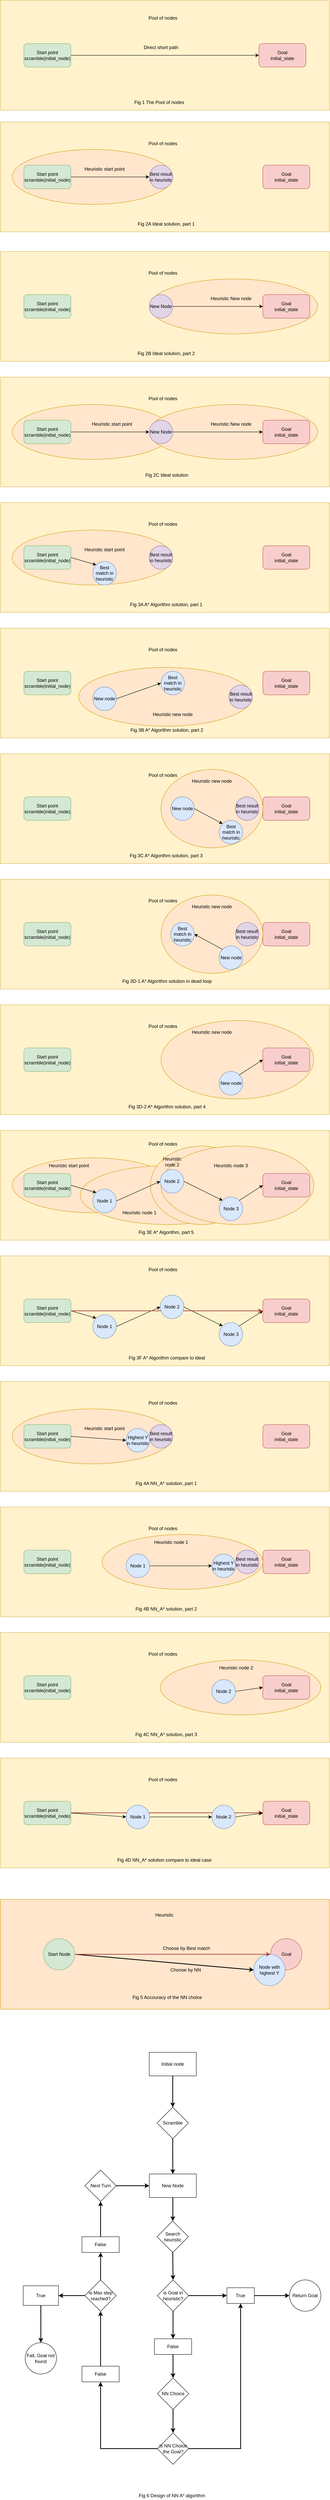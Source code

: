 <mxfile version="14.0.0" type="github">
  <diagram id="awq53C3oHSD2vz5_A3po" name="Page-1">
    <mxGraphModel dx="1422" dy="795" grid="1" gridSize="10" guides="1" tooltips="1" connect="1" arrows="1" fold="1" page="1" pageScale="1" pageWidth="850" pageHeight="1100" math="0" shadow="0">
      <root>
        <mxCell id="0" />
        <mxCell id="1" parent="0" />
        <mxCell id="7Sky5vFMbs233_MKBFhN-19" value="" style="rounded=0;whiteSpace=wrap;html=1;fillColor=#fff2cc;strokeColor=#d6b656;" vertex="1" parent="1">
          <mxGeometry y="640" width="840" height="280" as="geometry" />
        </mxCell>
        <mxCell id="7Sky5vFMbs233_MKBFhN-1" value="" style="rounded=0;whiteSpace=wrap;html=1;fillColor=#fff2cc;strokeColor=#d6b656;" vertex="1" parent="1">
          <mxGeometry width="840" height="280" as="geometry" />
        </mxCell>
        <mxCell id="7Sky5vFMbs233_MKBFhN-2" value="Pool of nodes" style="text;html=1;strokeColor=none;fillColor=none;align=center;verticalAlign=middle;whiteSpace=wrap;rounded=0;" vertex="1" parent="1">
          <mxGeometry x="360" y="40" width="110" height="10" as="geometry" />
        </mxCell>
        <mxCell id="7Sky5vFMbs233_MKBFhN-13" style="edgeStyle=orthogonalEdgeStyle;rounded=0;orthogonalLoop=1;jettySize=auto;html=1;exitX=1;exitY=0.5;exitDx=0;exitDy=0;entryX=0;entryY=0.5;entryDx=0;entryDy=0;" edge="1" parent="1" source="7Sky5vFMbs233_MKBFhN-3" target="7Sky5vFMbs233_MKBFhN-4">
          <mxGeometry relative="1" as="geometry">
            <Array as="points">
              <mxPoint x="430" y="140" />
              <mxPoint x="430" y="140" />
            </Array>
          </mxGeometry>
        </mxCell>
        <mxCell id="7Sky5vFMbs233_MKBFhN-3" value="Start point&lt;br&gt;scramble(initial_node)" style="rounded=1;whiteSpace=wrap;html=1;fillColor=#d5e8d4;strokeColor=#82b366;" vertex="1" parent="1">
          <mxGeometry x="60" y="110" width="120" height="60" as="geometry" />
        </mxCell>
        <mxCell id="7Sky5vFMbs233_MKBFhN-4" value="Goal&lt;br&gt;initial_state" style="rounded=1;whiteSpace=wrap;html=1;fillColor=#f8cecc;strokeColor=#b85450;" vertex="1" parent="1">
          <mxGeometry x="660" y="110" width="120" height="60" as="geometry" />
        </mxCell>
        <mxCell id="7Sky5vFMbs233_MKBFhN-6" value="" style="rounded=0;whiteSpace=wrap;html=1;fillColor=#fff2cc;strokeColor=#d6b656;" vertex="1" parent="1">
          <mxGeometry y="310" width="840" height="280" as="geometry" />
        </mxCell>
        <mxCell id="7Sky5vFMbs233_MKBFhN-7" value="Pool of nodes" style="text;html=1;strokeColor=none;fillColor=none;align=center;verticalAlign=middle;whiteSpace=wrap;rounded=0;" vertex="1" parent="1">
          <mxGeometry x="360" y="360" width="110" height="10" as="geometry" />
        </mxCell>
        <mxCell id="7Sky5vFMbs233_MKBFhN-8" value="Goal&lt;br&gt;initial_state" style="rounded=1;whiteSpace=wrap;html=1;fillColor=#f8cecc;strokeColor=#b85450;" vertex="1" parent="1">
          <mxGeometry x="670" y="420" width="120" height="60" as="geometry" />
        </mxCell>
        <mxCell id="7Sky5vFMbs233_MKBFhN-9" value="Fig 1 The Pool of nodes" style="text;html=1;strokeColor=none;fillColor=none;align=center;verticalAlign=middle;whiteSpace=wrap;rounded=0;" vertex="1" parent="1">
          <mxGeometry x="307.5" y="250" width="195" height="20" as="geometry" />
        </mxCell>
        <mxCell id="7Sky5vFMbs233_MKBFhN-10" value="Fig 2A Ideal solution, part 1&amp;nbsp;" style="text;html=1;strokeColor=none;fillColor=none;align=center;verticalAlign=middle;whiteSpace=wrap;rounded=0;" vertex="1" parent="1">
          <mxGeometry x="321" y="560" width="207.5" height="20" as="geometry" />
        </mxCell>
        <mxCell id="7Sky5vFMbs233_MKBFhN-11" value="" style="ellipse;whiteSpace=wrap;html=1;fillColor=#ffe6cc;strokeColor=#d79b00;" vertex="1" parent="1">
          <mxGeometry x="30" y="380" width="410" height="140" as="geometry" />
        </mxCell>
        <mxCell id="7Sky5vFMbs233_MKBFhN-16" style="edgeStyle=orthogonalEdgeStyle;rounded=0;orthogonalLoop=1;jettySize=auto;html=1;exitX=1;exitY=0.5;exitDx=0;exitDy=0;entryX=0;entryY=0.5;entryDx=0;entryDy=0;" edge="1" parent="1" source="7Sky5vFMbs233_MKBFhN-5" target="7Sky5vFMbs233_MKBFhN-15">
          <mxGeometry relative="1" as="geometry" />
        </mxCell>
        <mxCell id="7Sky5vFMbs233_MKBFhN-5" value="Start point&lt;br&gt;scramble(initial_node)" style="rounded=1;whiteSpace=wrap;html=1;fillColor=#d5e8d4;strokeColor=#82b366;" vertex="1" parent="1">
          <mxGeometry x="60" y="420" width="120" height="60" as="geometry" />
        </mxCell>
        <mxCell id="7Sky5vFMbs233_MKBFhN-14" value="Direct short path" style="text;html=1;strokeColor=none;fillColor=none;align=center;verticalAlign=middle;whiteSpace=wrap;rounded=0;" vertex="1" parent="1">
          <mxGeometry x="320" y="110" width="180" height="20" as="geometry" />
        </mxCell>
        <mxCell id="7Sky5vFMbs233_MKBFhN-15" value="Best result in heuristic" style="ellipse;whiteSpace=wrap;html=1;aspect=fixed;fillColor=#e1d5e7;strokeColor=#9673a6;" vertex="1" parent="1">
          <mxGeometry x="380" y="420" width="60" height="60" as="geometry" />
        </mxCell>
        <mxCell id="7Sky5vFMbs233_MKBFhN-17" value="Heuristic start point" style="text;html=1;strokeColor=none;fillColor=none;align=center;verticalAlign=middle;whiteSpace=wrap;rounded=0;" vertex="1" parent="1">
          <mxGeometry x="211" y="420" width="110" height="20" as="geometry" />
        </mxCell>
        <mxCell id="7Sky5vFMbs233_MKBFhN-20" value="Pool of nodes" style="text;html=1;strokeColor=none;fillColor=none;align=center;verticalAlign=middle;whiteSpace=wrap;rounded=0;" vertex="1" parent="1">
          <mxGeometry x="360" y="690" width="110" height="10" as="geometry" />
        </mxCell>
        <mxCell id="7Sky5vFMbs233_MKBFhN-22" value="Fig 2B Ideal solution, part 2&amp;nbsp;" style="text;html=1;strokeColor=none;fillColor=none;align=center;verticalAlign=middle;whiteSpace=wrap;rounded=0;" vertex="1" parent="1">
          <mxGeometry x="316" y="890" width="217.5" height="20" as="geometry" />
        </mxCell>
        <mxCell id="7Sky5vFMbs233_MKBFhN-23" value="" style="ellipse;whiteSpace=wrap;html=1;fillColor=#ffe6cc;strokeColor=#d79b00;" vertex="1" parent="1">
          <mxGeometry x="380" y="710" width="430" height="140" as="geometry" />
        </mxCell>
        <mxCell id="7Sky5vFMbs233_MKBFhN-25" value="Start point&lt;br&gt;scramble(initial_node)" style="rounded=1;whiteSpace=wrap;html=1;fillColor=#d5e8d4;strokeColor=#82b366;" vertex="1" parent="1">
          <mxGeometry x="60" y="750" width="120" height="60" as="geometry" />
        </mxCell>
        <mxCell id="7Sky5vFMbs233_MKBFhN-28" style="edgeStyle=orthogonalEdgeStyle;rounded=0;orthogonalLoop=1;jettySize=auto;html=1;exitX=1;exitY=0.5;exitDx=0;exitDy=0;entryX=0;entryY=0.5;entryDx=0;entryDy=0;" edge="1" parent="1" source="7Sky5vFMbs233_MKBFhN-26" target="7Sky5vFMbs233_MKBFhN-21">
          <mxGeometry relative="1" as="geometry" />
        </mxCell>
        <mxCell id="7Sky5vFMbs233_MKBFhN-26" value="New Node" style="ellipse;whiteSpace=wrap;html=1;aspect=fixed;fillColor=#e1d5e7;strokeColor=#9673a6;" vertex="1" parent="1">
          <mxGeometry x="380" y="750" width="60" height="60" as="geometry" />
        </mxCell>
        <mxCell id="7Sky5vFMbs233_MKBFhN-27" value="Heuristic New node" style="text;html=1;strokeColor=none;fillColor=none;align=center;verticalAlign=middle;whiteSpace=wrap;rounded=0;" vertex="1" parent="1">
          <mxGeometry x="533.5" y="750" width="110" height="20" as="geometry" />
        </mxCell>
        <mxCell id="7Sky5vFMbs233_MKBFhN-21" value="Goal&lt;br&gt;initial_state" style="rounded=1;whiteSpace=wrap;html=1;fillColor=#f8cecc;strokeColor=#b85450;" vertex="1" parent="1">
          <mxGeometry x="670" y="750" width="120" height="60" as="geometry" />
        </mxCell>
        <mxCell id="7Sky5vFMbs233_MKBFhN-29" value="" style="rounded=0;whiteSpace=wrap;html=1;fillColor=#fff2cc;strokeColor=#d6b656;" vertex="1" parent="1">
          <mxGeometry y="960" width="840" height="280" as="geometry" />
        </mxCell>
        <mxCell id="7Sky5vFMbs233_MKBFhN-30" value="Pool of nodes" style="text;html=1;strokeColor=none;fillColor=none;align=center;verticalAlign=middle;whiteSpace=wrap;rounded=0;" vertex="1" parent="1">
          <mxGeometry x="360" y="1010" width="110" height="10" as="geometry" />
        </mxCell>
        <mxCell id="7Sky5vFMbs233_MKBFhN-31" value="Fig 2C Ideal solution" style="text;html=1;strokeColor=none;fillColor=none;align=center;verticalAlign=middle;whiteSpace=wrap;rounded=0;" vertex="1" parent="1">
          <mxGeometry x="303" y="1200" width="244" height="20" as="geometry" />
        </mxCell>
        <mxCell id="7Sky5vFMbs233_MKBFhN-38" value="" style="ellipse;whiteSpace=wrap;html=1;fillColor=#ffe6cc;strokeColor=#d79b00;" vertex="1" parent="1">
          <mxGeometry x="30" y="1030" width="410" height="140" as="geometry" />
        </mxCell>
        <mxCell id="7Sky5vFMbs233_MKBFhN-39" value="Heuristic start point" style="text;html=1;strokeColor=none;fillColor=none;align=center;verticalAlign=middle;whiteSpace=wrap;rounded=0;" vertex="1" parent="1">
          <mxGeometry x="230" y="1070" width="110" height="20" as="geometry" />
        </mxCell>
        <mxCell id="7Sky5vFMbs233_MKBFhN-40" style="edgeStyle=orthogonalEdgeStyle;rounded=0;orthogonalLoop=1;jettySize=auto;html=1;exitX=1;exitY=0.5;exitDx=0;exitDy=0;entryX=0;entryY=0.5;entryDx=0;entryDy=0;" edge="1" parent="1">
          <mxGeometry relative="1" as="geometry">
            <mxPoint x="180" y="1100" as="sourcePoint" />
            <mxPoint x="380" y="1100" as="targetPoint" />
          </mxGeometry>
        </mxCell>
        <mxCell id="7Sky5vFMbs233_MKBFhN-33" value="Start point&lt;br&gt;scramble(initial_node)" style="rounded=1;whiteSpace=wrap;html=1;fillColor=#d5e8d4;strokeColor=#82b366;" vertex="1" parent="1">
          <mxGeometry x="60" y="1070" width="120" height="60" as="geometry" />
        </mxCell>
        <mxCell id="7Sky5vFMbs233_MKBFhN-32" value="" style="ellipse;whiteSpace=wrap;html=1;fillColor=#ffe6cc;strokeColor=#d79b00;" vertex="1" parent="1">
          <mxGeometry x="380" y="1030" width="430" height="140" as="geometry" />
        </mxCell>
        <mxCell id="7Sky5vFMbs233_MKBFhN-35" value="New Node" style="ellipse;whiteSpace=wrap;html=1;aspect=fixed;fillColor=#e1d5e7;strokeColor=#9673a6;" vertex="1" parent="1">
          <mxGeometry x="380" y="1070" width="60" height="60" as="geometry" />
        </mxCell>
        <mxCell id="7Sky5vFMbs233_MKBFhN-36" value="Heuristic New node" style="text;html=1;strokeColor=none;fillColor=none;align=center;verticalAlign=middle;whiteSpace=wrap;rounded=0;" vertex="1" parent="1">
          <mxGeometry x="533.5" y="1070" width="110" height="20" as="geometry" />
        </mxCell>
        <mxCell id="7Sky5vFMbs233_MKBFhN-37" value="Goal&lt;br&gt;initial_state" style="rounded=1;whiteSpace=wrap;html=1;fillColor=#f8cecc;strokeColor=#b85450;" vertex="1" parent="1">
          <mxGeometry x="670" y="1070" width="120" height="60" as="geometry" />
        </mxCell>
        <mxCell id="7Sky5vFMbs233_MKBFhN-34" style="edgeStyle=orthogonalEdgeStyle;rounded=0;orthogonalLoop=1;jettySize=auto;html=1;exitX=1;exitY=0.5;exitDx=0;exitDy=0;entryX=0;entryY=0.5;entryDx=0;entryDy=0;" edge="1" source="7Sky5vFMbs233_MKBFhN-35" target="7Sky5vFMbs233_MKBFhN-37" parent="1">
          <mxGeometry relative="1" as="geometry" />
        </mxCell>
        <mxCell id="7Sky5vFMbs233_MKBFhN-41" value="" style="rounded=0;whiteSpace=wrap;html=1;fillColor=#fff2cc;strokeColor=#d6b656;" vertex="1" parent="1">
          <mxGeometry y="1280" width="840" height="280" as="geometry" />
        </mxCell>
        <mxCell id="7Sky5vFMbs233_MKBFhN-42" value="Pool of nodes" style="text;html=1;strokeColor=none;fillColor=none;align=center;verticalAlign=middle;whiteSpace=wrap;rounded=0;" vertex="1" parent="1">
          <mxGeometry x="360" y="1330" width="110" height="10" as="geometry" />
        </mxCell>
        <mxCell id="7Sky5vFMbs233_MKBFhN-43" value="Goal&lt;br&gt;initial_state" style="rounded=1;whiteSpace=wrap;html=1;fillColor=#f8cecc;strokeColor=#b85450;" vertex="1" parent="1">
          <mxGeometry x="670" y="1390" width="120" height="60" as="geometry" />
        </mxCell>
        <mxCell id="7Sky5vFMbs233_MKBFhN-44" value="Fig 3A A* Algorithm solution, part 1&amp;nbsp;" style="text;html=1;strokeColor=none;fillColor=none;align=center;verticalAlign=middle;whiteSpace=wrap;rounded=0;" vertex="1" parent="1">
          <mxGeometry x="321" y="1530" width="207.5" height="20" as="geometry" />
        </mxCell>
        <mxCell id="7Sky5vFMbs233_MKBFhN-45" value="" style="ellipse;whiteSpace=wrap;html=1;fillColor=#ffe6cc;strokeColor=#d79b00;" vertex="1" parent="1">
          <mxGeometry x="30" y="1350" width="410" height="140" as="geometry" />
        </mxCell>
        <mxCell id="7Sky5vFMbs233_MKBFhN-47" value="Start point&lt;br&gt;scramble(initial_node)" style="rounded=1;whiteSpace=wrap;html=1;fillColor=#d5e8d4;strokeColor=#82b366;" vertex="1" parent="1">
          <mxGeometry x="60" y="1390" width="120" height="60" as="geometry" />
        </mxCell>
        <mxCell id="7Sky5vFMbs233_MKBFhN-48" value="Best result in heuristic" style="ellipse;whiteSpace=wrap;html=1;aspect=fixed;fillColor=#e1d5e7;strokeColor=#9673a6;" vertex="1" parent="1">
          <mxGeometry x="380" y="1390" width="60" height="60" as="geometry" />
        </mxCell>
        <mxCell id="7Sky5vFMbs233_MKBFhN-49" value="Heuristic start point" style="text;html=1;strokeColor=none;fillColor=none;align=center;verticalAlign=middle;whiteSpace=wrap;rounded=0;" vertex="1" parent="1">
          <mxGeometry x="211" y="1390" width="110" height="20" as="geometry" />
        </mxCell>
        <mxCell id="7Sky5vFMbs233_MKBFhN-50" value="Best match&amp;nbsp;in heuristic" style="ellipse;whiteSpace=wrap;html=1;aspect=fixed;fillColor=#dae8fc;strokeColor=#6c8ebf;" vertex="1" parent="1">
          <mxGeometry x="236" y="1430" width="60" height="60" as="geometry" />
        </mxCell>
        <mxCell id="7Sky5vFMbs233_MKBFhN-52" value="" style="endArrow=classic;html=1;exitX=1;exitY=0.5;exitDx=0;exitDy=0;entryX=0;entryY=0;entryDx=0;entryDy=0;" edge="1" parent="1" source="7Sky5vFMbs233_MKBFhN-47" target="7Sky5vFMbs233_MKBFhN-50">
          <mxGeometry width="50" height="50" relative="1" as="geometry">
            <mxPoint x="380" y="1330" as="sourcePoint" />
            <mxPoint x="430" y="1280" as="targetPoint" />
          </mxGeometry>
        </mxCell>
        <mxCell id="7Sky5vFMbs233_MKBFhN-53" value="" style="rounded=0;whiteSpace=wrap;html=1;fillColor=#fff2cc;strokeColor=#d6b656;" vertex="1" parent="1">
          <mxGeometry y="1600" width="840" height="280" as="geometry" />
        </mxCell>
        <mxCell id="7Sky5vFMbs233_MKBFhN-54" value="Pool of nodes" style="text;html=1;strokeColor=none;fillColor=none;align=center;verticalAlign=middle;whiteSpace=wrap;rounded=0;" vertex="1" parent="1">
          <mxGeometry x="360" y="1650" width="110" height="10" as="geometry" />
        </mxCell>
        <mxCell id="7Sky5vFMbs233_MKBFhN-55" value="Goal&lt;br&gt;initial_state" style="rounded=1;whiteSpace=wrap;html=1;fillColor=#f8cecc;strokeColor=#b85450;" vertex="1" parent="1">
          <mxGeometry x="670" y="1710" width="120" height="60" as="geometry" />
        </mxCell>
        <mxCell id="7Sky5vFMbs233_MKBFhN-56" value="Fig 3B A* Algorithm solution, part 2" style="text;html=1;strokeColor=none;fillColor=none;align=center;verticalAlign=middle;whiteSpace=wrap;rounded=0;" vertex="1" parent="1">
          <mxGeometry x="321" y="1850" width="207.5" height="20" as="geometry" />
        </mxCell>
        <mxCell id="7Sky5vFMbs233_MKBFhN-57" value="" style="ellipse;whiteSpace=wrap;html=1;fillColor=#ffe6cc;strokeColor=#d79b00;" vertex="1" parent="1">
          <mxGeometry x="200" y="1700" width="443.5" height="150" as="geometry" />
        </mxCell>
        <mxCell id="7Sky5vFMbs233_MKBFhN-58" value="Start point&lt;br&gt;scramble(initial_node)" style="rounded=1;whiteSpace=wrap;html=1;fillColor=#d5e8d4;strokeColor=#82b366;" vertex="1" parent="1">
          <mxGeometry x="60" y="1710" width="120" height="60" as="geometry" />
        </mxCell>
        <mxCell id="7Sky5vFMbs233_MKBFhN-60" value="Heuristic new node" style="text;html=1;strokeColor=none;fillColor=none;align=center;verticalAlign=middle;whiteSpace=wrap;rounded=0;" vertex="1" parent="1">
          <mxGeometry x="385" y="1810" width="110" height="20" as="geometry" />
        </mxCell>
        <mxCell id="7Sky5vFMbs233_MKBFhN-61" value="New node" style="ellipse;whiteSpace=wrap;html=1;aspect=fixed;fillColor=#dae8fc;strokeColor=#6c8ebf;" vertex="1" parent="1">
          <mxGeometry x="236" y="1750" width="60" height="60" as="geometry" />
        </mxCell>
        <mxCell id="7Sky5vFMbs233_MKBFhN-63" value="Best result in heuristic" style="ellipse;whiteSpace=wrap;html=1;aspect=fixed;fillColor=#e1d5e7;strokeColor=#9673a6;" vertex="1" parent="1">
          <mxGeometry x="583.5" y="1745" width="60" height="60" as="geometry" />
        </mxCell>
        <mxCell id="7Sky5vFMbs233_MKBFhN-65" value="Best match&amp;nbsp;in heuristic" style="ellipse;whiteSpace=wrap;html=1;aspect=fixed;fillColor=#dae8fc;strokeColor=#6c8ebf;" vertex="1" parent="1">
          <mxGeometry x="410" y="1710" width="60" height="60" as="geometry" />
        </mxCell>
        <mxCell id="7Sky5vFMbs233_MKBFhN-67" value="" style="endArrow=classic;html=1;exitX=1;exitY=0.5;exitDx=0;exitDy=0;entryX=0;entryY=0.5;entryDx=0;entryDy=0;" edge="1" parent="1" source="7Sky5vFMbs233_MKBFhN-61" target="7Sky5vFMbs233_MKBFhN-65">
          <mxGeometry width="50" height="50" relative="1" as="geometry">
            <mxPoint x="380" y="1660" as="sourcePoint" />
            <mxPoint x="430" y="1610" as="targetPoint" />
          </mxGeometry>
        </mxCell>
        <mxCell id="7Sky5vFMbs233_MKBFhN-68" value="" style="rounded=0;whiteSpace=wrap;html=1;fillColor=#fff2cc;strokeColor=#d6b656;" vertex="1" parent="1">
          <mxGeometry y="1920" width="840" height="280" as="geometry" />
        </mxCell>
        <mxCell id="7Sky5vFMbs233_MKBFhN-69" value="Pool of nodes" style="text;html=1;strokeColor=none;fillColor=none;align=center;verticalAlign=middle;whiteSpace=wrap;rounded=0;" vertex="1" parent="1">
          <mxGeometry x="360" y="1970" width="110" height="10" as="geometry" />
        </mxCell>
        <mxCell id="7Sky5vFMbs233_MKBFhN-70" value="Goal&lt;br&gt;initial_state" style="rounded=1;whiteSpace=wrap;html=1;fillColor=#f8cecc;strokeColor=#b85450;" vertex="1" parent="1">
          <mxGeometry x="670" y="2030" width="120" height="60" as="geometry" />
        </mxCell>
        <mxCell id="7Sky5vFMbs233_MKBFhN-71" value="Fig 3C A* Algorithm solution, part 3&amp;nbsp;" style="text;html=1;strokeColor=none;fillColor=none;align=center;verticalAlign=middle;whiteSpace=wrap;rounded=0;" vertex="1" parent="1">
          <mxGeometry x="321" y="2170" width="207.5" height="20" as="geometry" />
        </mxCell>
        <mxCell id="7Sky5vFMbs233_MKBFhN-72" value="" style="ellipse;whiteSpace=wrap;html=1;fillColor=#ffe6cc;strokeColor=#d79b00;" vertex="1" parent="1">
          <mxGeometry x="410" y="1960" width="260" height="200" as="geometry" />
        </mxCell>
        <mxCell id="7Sky5vFMbs233_MKBFhN-73" value="Start point&lt;br&gt;scramble(initial_node)" style="rounded=1;whiteSpace=wrap;html=1;fillColor=#d5e8d4;strokeColor=#82b366;" vertex="1" parent="1">
          <mxGeometry x="60" y="2030" width="120" height="60" as="geometry" />
        </mxCell>
        <mxCell id="7Sky5vFMbs233_MKBFhN-74" value="Heuristic new node" style="text;html=1;strokeColor=none;fillColor=none;align=center;verticalAlign=middle;whiteSpace=wrap;rounded=0;" vertex="1" parent="1">
          <mxGeometry x="485" y="1980" width="110" height="20" as="geometry" />
        </mxCell>
        <mxCell id="7Sky5vFMbs233_MKBFhN-75" value="New node" style="ellipse;whiteSpace=wrap;html=1;aspect=fixed;fillColor=#dae8fc;strokeColor=#6c8ebf;" vertex="1" parent="1">
          <mxGeometry x="435" y="2030" width="60" height="60" as="geometry" />
        </mxCell>
        <mxCell id="7Sky5vFMbs233_MKBFhN-76" value="Best result in heuristic" style="ellipse;whiteSpace=wrap;html=1;aspect=fixed;fillColor=#e1d5e7;strokeColor=#9673a6;" vertex="1" parent="1">
          <mxGeometry x="600" y="2030" width="60" height="60" as="geometry" />
        </mxCell>
        <mxCell id="7Sky5vFMbs233_MKBFhN-77" value="Best match&amp;nbsp;in heuristic" style="ellipse;whiteSpace=wrap;html=1;aspect=fixed;fillColor=#dae8fc;strokeColor=#6c8ebf;" vertex="1" parent="1">
          <mxGeometry x="558.5" y="2090" width="60" height="60" as="geometry" />
        </mxCell>
        <mxCell id="7Sky5vFMbs233_MKBFhN-78" value="" style="endArrow=classic;html=1;entryX=0;entryY=0;entryDx=0;entryDy=0;exitX=1;exitY=0.5;exitDx=0;exitDy=0;" edge="1" source="7Sky5vFMbs233_MKBFhN-75" target="7Sky5vFMbs233_MKBFhN-77" parent="1">
          <mxGeometry width="50" height="50" relative="1" as="geometry">
            <mxPoint x="480" y="2081" as="sourcePoint" />
            <mxPoint x="430" y="1930" as="targetPoint" />
          </mxGeometry>
        </mxCell>
        <mxCell id="7Sky5vFMbs233_MKBFhN-79" value="" style="rounded=0;whiteSpace=wrap;html=1;fillColor=#fff2cc;strokeColor=#d6b656;" vertex="1" parent="1">
          <mxGeometry y="2240" width="840" height="280" as="geometry" />
        </mxCell>
        <mxCell id="7Sky5vFMbs233_MKBFhN-80" value="Pool of nodes" style="text;html=1;strokeColor=none;fillColor=none;align=center;verticalAlign=middle;whiteSpace=wrap;rounded=0;" vertex="1" parent="1">
          <mxGeometry x="360" y="2290" width="110" height="10" as="geometry" />
        </mxCell>
        <mxCell id="7Sky5vFMbs233_MKBFhN-81" value="Goal&lt;br&gt;initial_state" style="rounded=1;whiteSpace=wrap;html=1;fillColor=#f8cecc;strokeColor=#b85450;" vertex="1" parent="1">
          <mxGeometry x="670" y="2350" width="120" height="60" as="geometry" />
        </mxCell>
        <mxCell id="7Sky5vFMbs233_MKBFhN-82" value="Fig 3D-1 A* Algorithm solution in dead loop" style="text;html=1;strokeColor=none;fillColor=none;align=center;verticalAlign=middle;whiteSpace=wrap;rounded=0;" vertex="1" parent="1">
          <mxGeometry x="306" y="2490" width="239" height="20" as="geometry" />
        </mxCell>
        <mxCell id="7Sky5vFMbs233_MKBFhN-83" value="" style="ellipse;whiteSpace=wrap;html=1;fillColor=#ffe6cc;strokeColor=#d79b00;" vertex="1" parent="1">
          <mxGeometry x="410" y="2280" width="260" height="200" as="geometry" />
        </mxCell>
        <mxCell id="7Sky5vFMbs233_MKBFhN-84" value="Start point&lt;br&gt;scramble(initial_node)" style="rounded=1;whiteSpace=wrap;html=1;fillColor=#d5e8d4;strokeColor=#82b366;" vertex="1" parent="1">
          <mxGeometry x="60" y="2350" width="120" height="60" as="geometry" />
        </mxCell>
        <mxCell id="7Sky5vFMbs233_MKBFhN-85" value="Heuristic new node" style="text;html=1;strokeColor=none;fillColor=none;align=center;verticalAlign=middle;whiteSpace=wrap;rounded=0;" vertex="1" parent="1">
          <mxGeometry x="485" y="2300" width="110" height="20" as="geometry" />
        </mxCell>
        <mxCell id="7Sky5vFMbs233_MKBFhN-86" value="Best match in&lt;br&gt;heuristic" style="ellipse;whiteSpace=wrap;html=1;aspect=fixed;fillColor=#dae8fc;strokeColor=#6c8ebf;" vertex="1" parent="1">
          <mxGeometry x="435" y="2350" width="60" height="60" as="geometry" />
        </mxCell>
        <mxCell id="7Sky5vFMbs233_MKBFhN-87" value="Best result in heuristic" style="ellipse;whiteSpace=wrap;html=1;aspect=fixed;fillColor=#e1d5e7;strokeColor=#9673a6;" vertex="1" parent="1">
          <mxGeometry x="600" y="2350" width="60" height="60" as="geometry" />
        </mxCell>
        <mxCell id="7Sky5vFMbs233_MKBFhN-88" value="New node" style="ellipse;whiteSpace=wrap;html=1;aspect=fixed;fillColor=#dae8fc;strokeColor=#6c8ebf;" vertex="1" parent="1">
          <mxGeometry x="558.5" y="2410" width="60" height="60" as="geometry" />
        </mxCell>
        <mxCell id="7Sky5vFMbs233_MKBFhN-89" value="" style="endArrow=classic;html=1;entryX=1;entryY=0.5;entryDx=0;entryDy=0;exitX=0;exitY=0;exitDx=0;exitDy=0;" edge="1" source="7Sky5vFMbs233_MKBFhN-88" target="7Sky5vFMbs233_MKBFhN-86" parent="1">
          <mxGeometry width="50" height="50" relative="1" as="geometry">
            <mxPoint x="540" y="2560" as="sourcePoint" />
            <mxPoint x="430" y="2250" as="targetPoint" />
          </mxGeometry>
        </mxCell>
        <mxCell id="7Sky5vFMbs233_MKBFhN-90" value="" style="rounded=0;whiteSpace=wrap;html=1;fillColor=#fff2cc;strokeColor=#d6b656;" vertex="1" parent="1">
          <mxGeometry y="2560" width="840" height="280" as="geometry" />
        </mxCell>
        <mxCell id="7Sky5vFMbs233_MKBFhN-91" value="Pool of nodes" style="text;html=1;strokeColor=none;fillColor=none;align=center;verticalAlign=middle;whiteSpace=wrap;rounded=0;" vertex="1" parent="1">
          <mxGeometry x="360" y="2610" width="110" height="10" as="geometry" />
        </mxCell>
        <mxCell id="7Sky5vFMbs233_MKBFhN-93" value="Fig 3D-2 A* Algorithm solution, part 4" style="text;html=1;strokeColor=none;fillColor=none;align=center;verticalAlign=middle;whiteSpace=wrap;rounded=0;" vertex="1" parent="1">
          <mxGeometry x="306" y="2810" width="239" height="20" as="geometry" />
        </mxCell>
        <mxCell id="7Sky5vFMbs233_MKBFhN-94" value="" style="ellipse;whiteSpace=wrap;html=1;fillColor=#ffe6cc;strokeColor=#d79b00;" vertex="1" parent="1">
          <mxGeometry x="410" y="2600" width="390" height="200" as="geometry" />
        </mxCell>
        <mxCell id="7Sky5vFMbs233_MKBFhN-95" value="Start point&lt;br&gt;scramble(initial_node)" style="rounded=1;whiteSpace=wrap;html=1;fillColor=#d5e8d4;strokeColor=#82b366;" vertex="1" parent="1">
          <mxGeometry x="60" y="2670" width="120" height="60" as="geometry" />
        </mxCell>
        <mxCell id="7Sky5vFMbs233_MKBFhN-96" value="Heuristic new node" style="text;html=1;strokeColor=none;fillColor=none;align=center;verticalAlign=middle;whiteSpace=wrap;rounded=0;" vertex="1" parent="1">
          <mxGeometry x="485" y="2620" width="110" height="20" as="geometry" />
        </mxCell>
        <mxCell id="7Sky5vFMbs233_MKBFhN-99" value="New node" style="ellipse;whiteSpace=wrap;html=1;aspect=fixed;fillColor=#dae8fc;strokeColor=#6c8ebf;" vertex="1" parent="1">
          <mxGeometry x="558.5" y="2730" width="60" height="60" as="geometry" />
        </mxCell>
        <mxCell id="7Sky5vFMbs233_MKBFhN-100" value="" style="endArrow=classic;html=1;entryX=0;entryY=0.5;entryDx=0;entryDy=0;exitX=1;exitY=0;exitDx=0;exitDy=0;" edge="1" source="7Sky5vFMbs233_MKBFhN-99" target="7Sky5vFMbs233_MKBFhN-92" parent="1">
          <mxGeometry width="50" height="50" relative="1" as="geometry">
            <mxPoint x="540" y="2880" as="sourcePoint" />
            <mxPoint x="495" y="2700" as="targetPoint" />
          </mxGeometry>
        </mxCell>
        <mxCell id="7Sky5vFMbs233_MKBFhN-92" value="Goal&lt;br&gt;initial_state" style="rounded=1;whiteSpace=wrap;html=1;fillColor=#f8cecc;strokeColor=#b85450;" vertex="1" parent="1">
          <mxGeometry x="670" y="2670" width="120" height="60" as="geometry" />
        </mxCell>
        <mxCell id="7Sky5vFMbs233_MKBFhN-101" value="" style="rounded=0;whiteSpace=wrap;html=1;fillColor=#fff2cc;strokeColor=#d6b656;" vertex="1" parent="1">
          <mxGeometry y="2880" width="840" height="280" as="geometry" />
        </mxCell>
        <mxCell id="7Sky5vFMbs233_MKBFhN-102" value="Pool of nodes" style="text;html=1;strokeColor=none;fillColor=none;align=center;verticalAlign=middle;whiteSpace=wrap;rounded=0;" vertex="1" parent="1">
          <mxGeometry x="360" y="2910" width="110" height="10" as="geometry" />
        </mxCell>
        <mxCell id="7Sky5vFMbs233_MKBFhN-104" value="Fig 3E A* Algorithm, part 5&amp;nbsp;" style="text;html=1;strokeColor=none;fillColor=none;align=center;verticalAlign=middle;whiteSpace=wrap;rounded=0;" vertex="1" parent="1">
          <mxGeometry x="321" y="3130" width="207.5" height="20" as="geometry" />
        </mxCell>
        <mxCell id="7Sky5vFMbs233_MKBFhN-105" value="" style="ellipse;whiteSpace=wrap;html=1;fillColor=#ffe6cc;strokeColor=#d79b00;" vertex="1" parent="1">
          <mxGeometry x="30" y="2950" width="410" height="140" as="geometry" />
        </mxCell>
        <mxCell id="7Sky5vFMbs233_MKBFhN-106" value="Start point&lt;br&gt;scramble(initial_node)" style="rounded=1;whiteSpace=wrap;html=1;fillColor=#d5e8d4;strokeColor=#82b366;" vertex="1" parent="1">
          <mxGeometry x="60" y="2990" width="120" height="60" as="geometry" />
        </mxCell>
        <mxCell id="7Sky5vFMbs233_MKBFhN-108" value="Heuristic start point" style="text;html=1;strokeColor=none;fillColor=none;align=center;verticalAlign=middle;whiteSpace=wrap;rounded=0;" vertex="1" parent="1">
          <mxGeometry x="120" y="2960" width="110" height="20" as="geometry" />
        </mxCell>
        <mxCell id="7Sky5vFMbs233_MKBFhN-112" value="" style="ellipse;whiteSpace=wrap;html=1;fillColor=#ffe6cc;strokeColor=#d79b00;" vertex="1" parent="1">
          <mxGeometry x="203.75" y="2970" width="443.5" height="150" as="geometry" />
        </mxCell>
        <mxCell id="7Sky5vFMbs233_MKBFhN-113" value="Heuristic node 1" style="text;html=1;strokeColor=none;fillColor=none;align=center;verticalAlign=middle;whiteSpace=wrap;rounded=0;" vertex="1" parent="1">
          <mxGeometry x="300" y="3080" width="110" height="20" as="geometry" />
        </mxCell>
        <mxCell id="7Sky5vFMbs233_MKBFhN-109" value="Node 1" style="ellipse;whiteSpace=wrap;html=1;aspect=fixed;fillColor=#dae8fc;strokeColor=#6c8ebf;" vertex="1" parent="1">
          <mxGeometry x="236" y="3030" width="60" height="60" as="geometry" />
        </mxCell>
        <mxCell id="7Sky5vFMbs233_MKBFhN-110" value="" style="endArrow=classic;html=1;exitX=1;exitY=0.5;exitDx=0;exitDy=0;entryX=0;entryY=0;entryDx=0;entryDy=0;" edge="1" source="7Sky5vFMbs233_MKBFhN-106" target="7Sky5vFMbs233_MKBFhN-109" parent="1">
          <mxGeometry width="50" height="50" relative="1" as="geometry">
            <mxPoint x="380" y="2930" as="sourcePoint" />
            <mxPoint x="430" y="2880" as="targetPoint" />
          </mxGeometry>
        </mxCell>
        <mxCell id="7Sky5vFMbs233_MKBFhN-118" value="" style="ellipse;whiteSpace=wrap;html=1;fillColor=#ffe6cc;strokeColor=#d79b00;" vertex="1" parent="1">
          <mxGeometry x="383.25" y="2920" width="260" height="200" as="geometry" />
        </mxCell>
        <mxCell id="7Sky5vFMbs233_MKBFhN-124" value="" style="ellipse;whiteSpace=wrap;html=1;fillColor=#ffe6cc;strokeColor=#d79b00;" vertex="1" parent="1">
          <mxGeometry x="410" y="2920" width="390" height="200" as="geometry" />
        </mxCell>
        <mxCell id="7Sky5vFMbs233_MKBFhN-122" value="Node 3" style="ellipse;whiteSpace=wrap;html=1;aspect=fixed;fillColor=#dae8fc;strokeColor=#6c8ebf;" vertex="1" parent="1">
          <mxGeometry x="558.5" y="3050" width="60" height="60" as="geometry" />
        </mxCell>
        <mxCell id="7Sky5vFMbs233_MKBFhN-123" value="" style="endArrow=classic;html=1;entryX=0;entryY=0;entryDx=0;entryDy=0;exitX=1;exitY=0.5;exitDx=0;exitDy=0;" edge="1" source="7Sky5vFMbs233_MKBFhN-116" target="7Sky5vFMbs233_MKBFhN-122" parent="1">
          <mxGeometry width="50" height="50" relative="1" as="geometry">
            <mxPoint x="468.25" y="3020" as="sourcePoint" />
            <mxPoint x="403.25" y="2890" as="targetPoint" />
          </mxGeometry>
        </mxCell>
        <mxCell id="7Sky5vFMbs233_MKBFhN-103" value="Goal&lt;br&gt;initial_state" style="rounded=1;whiteSpace=wrap;html=1;fillColor=#f8cecc;strokeColor=#b85450;" vertex="1" parent="1">
          <mxGeometry x="670" y="2990" width="120" height="60" as="geometry" />
        </mxCell>
        <mxCell id="7Sky5vFMbs233_MKBFhN-116" value="Node 2" style="ellipse;whiteSpace=wrap;html=1;aspect=fixed;fillColor=#dae8fc;strokeColor=#6c8ebf;" vertex="1" parent="1">
          <mxGeometry x="408.25" y="2980" width="60" height="60" as="geometry" />
        </mxCell>
        <mxCell id="7Sky5vFMbs233_MKBFhN-117" value="" style="endArrow=classic;html=1;exitX=1;exitY=0.5;exitDx=0;exitDy=0;entryX=0;entryY=0.5;entryDx=0;entryDy=0;" edge="1" source="7Sky5vFMbs233_MKBFhN-109" target="7Sky5vFMbs233_MKBFhN-116" parent="1">
          <mxGeometry width="50" height="50" relative="1" as="geometry">
            <mxPoint x="294.25" y="3050" as="sourcePoint" />
            <mxPoint x="428.25" y="2880" as="targetPoint" />
          </mxGeometry>
        </mxCell>
        <mxCell id="7Sky5vFMbs233_MKBFhN-119" value="Heuristic node 2" style="text;html=1;strokeColor=none;fillColor=none;align=center;verticalAlign=middle;whiteSpace=wrap;rounded=0;" vertex="1" parent="1">
          <mxGeometry x="420" y="2950" width="36.5" height="20" as="geometry" />
        </mxCell>
        <mxCell id="7Sky5vFMbs233_MKBFhN-125" value="Heuristic node 3" style="text;html=1;strokeColor=none;fillColor=none;align=center;verticalAlign=middle;whiteSpace=wrap;rounded=0;" vertex="1" parent="1">
          <mxGeometry x="538" y="2960" width="101" height="20" as="geometry" />
        </mxCell>
        <mxCell id="7Sky5vFMbs233_MKBFhN-126" value="" style="endArrow=classic;html=1;exitX=1;exitY=0;exitDx=0;exitDy=0;entryX=0;entryY=0.5;entryDx=0;entryDy=0;" edge="1" parent="1" source="7Sky5vFMbs233_MKBFhN-122" target="7Sky5vFMbs233_MKBFhN-103">
          <mxGeometry width="50" height="50" relative="1" as="geometry">
            <mxPoint x="380" y="2880" as="sourcePoint" />
            <mxPoint x="430" y="2830" as="targetPoint" />
          </mxGeometry>
        </mxCell>
        <mxCell id="7Sky5vFMbs233_MKBFhN-127" value="" style="rounded=0;whiteSpace=wrap;html=1;fillColor=#fff2cc;strokeColor=#d6b656;" vertex="1" parent="1">
          <mxGeometry y="3200" width="840" height="280" as="geometry" />
        </mxCell>
        <mxCell id="7Sky5vFMbs233_MKBFhN-128" value="Pool of nodes" style="text;html=1;strokeColor=none;fillColor=none;align=center;verticalAlign=middle;whiteSpace=wrap;rounded=0;" vertex="1" parent="1">
          <mxGeometry x="360" y="3230" width="110" height="10" as="geometry" />
        </mxCell>
        <mxCell id="7Sky5vFMbs233_MKBFhN-129" value="Fig 3F A* Algorithm compare to ideal" style="text;html=1;strokeColor=none;fillColor=none;align=center;verticalAlign=middle;whiteSpace=wrap;rounded=0;" vertex="1" parent="1">
          <mxGeometry x="321" y="3450" width="207.5" height="20" as="geometry" />
        </mxCell>
        <mxCell id="7Sky5vFMbs233_MKBFhN-131" value="Start point&lt;br&gt;scramble(initial_node)" style="rounded=1;whiteSpace=wrap;html=1;fillColor=#d5e8d4;strokeColor=#82b366;" vertex="1" parent="1">
          <mxGeometry x="60" y="3310" width="120" height="60" as="geometry" />
        </mxCell>
        <mxCell id="7Sky5vFMbs233_MKBFhN-135" value="Node 1" style="ellipse;whiteSpace=wrap;html=1;aspect=fixed;fillColor=#dae8fc;strokeColor=#6c8ebf;" vertex="1" parent="1">
          <mxGeometry x="236" y="3350" width="60" height="60" as="geometry" />
        </mxCell>
        <mxCell id="7Sky5vFMbs233_MKBFhN-136" value="" style="endArrow=classic;html=1;exitX=1;exitY=0.5;exitDx=0;exitDy=0;entryX=0;entryY=0;entryDx=0;entryDy=0;" edge="1" source="7Sky5vFMbs233_MKBFhN-131" target="7Sky5vFMbs233_MKBFhN-135" parent="1">
          <mxGeometry width="50" height="50" relative="1" as="geometry">
            <mxPoint x="380" y="3250" as="sourcePoint" />
            <mxPoint x="430" y="3200" as="targetPoint" />
          </mxGeometry>
        </mxCell>
        <mxCell id="7Sky5vFMbs233_MKBFhN-139" value="Node 3" style="ellipse;whiteSpace=wrap;html=1;aspect=fixed;fillColor=#dae8fc;strokeColor=#6c8ebf;" vertex="1" parent="1">
          <mxGeometry x="558.5" y="3370" width="60" height="60" as="geometry" />
        </mxCell>
        <mxCell id="7Sky5vFMbs233_MKBFhN-140" value="" style="endArrow=classic;html=1;entryX=0;entryY=0;entryDx=0;entryDy=0;exitX=1;exitY=0.5;exitDx=0;exitDy=0;" edge="1" source="7Sky5vFMbs233_MKBFhN-142" target="7Sky5vFMbs233_MKBFhN-139" parent="1">
          <mxGeometry width="50" height="50" relative="1" as="geometry">
            <mxPoint x="468.25" y="3340" as="sourcePoint" />
            <mxPoint x="403.25" y="3210" as="targetPoint" />
          </mxGeometry>
        </mxCell>
        <mxCell id="7Sky5vFMbs233_MKBFhN-141" value="Goal&lt;br&gt;initial_state" style="rounded=1;whiteSpace=wrap;html=1;fillColor=#f8cecc;strokeColor=#b85450;" vertex="1" parent="1">
          <mxGeometry x="670" y="3310" width="120" height="60" as="geometry" />
        </mxCell>
        <mxCell id="7Sky5vFMbs233_MKBFhN-143" value="" style="endArrow=classic;html=1;exitX=1;exitY=0.5;exitDx=0;exitDy=0;entryX=0;entryY=0.5;entryDx=0;entryDy=0;" edge="1" source="7Sky5vFMbs233_MKBFhN-135" target="7Sky5vFMbs233_MKBFhN-142" parent="1">
          <mxGeometry width="50" height="50" relative="1" as="geometry">
            <mxPoint x="294.25" y="3370" as="sourcePoint" />
            <mxPoint x="428.25" y="3200" as="targetPoint" />
          </mxGeometry>
        </mxCell>
        <mxCell id="7Sky5vFMbs233_MKBFhN-146" value="" style="endArrow=classic;html=1;exitX=1;exitY=0;exitDx=0;exitDy=0;entryX=0;entryY=0.5;entryDx=0;entryDy=0;" edge="1" source="7Sky5vFMbs233_MKBFhN-139" target="7Sky5vFMbs233_MKBFhN-141" parent="1">
          <mxGeometry width="50" height="50" relative="1" as="geometry">
            <mxPoint x="380" y="3200" as="sourcePoint" />
            <mxPoint x="430" y="3150" as="targetPoint" />
          </mxGeometry>
        </mxCell>
        <mxCell id="7Sky5vFMbs233_MKBFhN-149" value="" style="endArrow=classic;html=1;entryX=0;entryY=0.5;entryDx=0;entryDy=0;strokeWidth=2;fillColor=#f8cecc;strokeColor=#b85450;" edge="1" parent="1" target="7Sky5vFMbs233_MKBFhN-141">
          <mxGeometry width="50" height="50" relative="1" as="geometry">
            <mxPoint x="180" y="3340" as="sourcePoint" />
            <mxPoint x="430" y="3370" as="targetPoint" />
          </mxGeometry>
        </mxCell>
        <mxCell id="7Sky5vFMbs233_MKBFhN-163" value="" style="rounded=0;whiteSpace=wrap;html=1;fillColor=#fff2cc;strokeColor=#d6b656;" vertex="1" parent="1">
          <mxGeometry y="3520" width="840" height="280" as="geometry" />
        </mxCell>
        <mxCell id="7Sky5vFMbs233_MKBFhN-164" value="Pool of nodes" style="text;html=1;strokeColor=none;fillColor=none;align=center;verticalAlign=middle;whiteSpace=wrap;rounded=0;" vertex="1" parent="1">
          <mxGeometry x="360" y="3570" width="110" height="10" as="geometry" />
        </mxCell>
        <mxCell id="7Sky5vFMbs233_MKBFhN-165" value="Goal&lt;br&gt;initial_state" style="rounded=1;whiteSpace=wrap;html=1;fillColor=#f8cecc;strokeColor=#b85450;" vertex="1" parent="1">
          <mxGeometry x="670" y="3630" width="120" height="60" as="geometry" />
        </mxCell>
        <mxCell id="7Sky5vFMbs233_MKBFhN-166" value="Fig 4A NN_A* solution, part 1&amp;nbsp;" style="text;html=1;strokeColor=none;fillColor=none;align=center;verticalAlign=middle;whiteSpace=wrap;rounded=0;" vertex="1" parent="1">
          <mxGeometry x="321" y="3770" width="207.5" height="20" as="geometry" />
        </mxCell>
        <mxCell id="7Sky5vFMbs233_MKBFhN-167" value="" style="ellipse;whiteSpace=wrap;html=1;fillColor=#ffe6cc;strokeColor=#d79b00;" vertex="1" parent="1">
          <mxGeometry x="30" y="3590" width="410" height="140" as="geometry" />
        </mxCell>
        <mxCell id="7Sky5vFMbs233_MKBFhN-168" value="Start point&lt;br&gt;scramble(initial_node)" style="rounded=1;whiteSpace=wrap;html=1;fillColor=#d5e8d4;strokeColor=#82b366;" vertex="1" parent="1">
          <mxGeometry x="60" y="3630" width="120" height="60" as="geometry" />
        </mxCell>
        <mxCell id="7Sky5vFMbs233_MKBFhN-169" value="Best result in heuristic" style="ellipse;whiteSpace=wrap;html=1;aspect=fixed;fillColor=#e1d5e7;strokeColor=#9673a6;" vertex="1" parent="1">
          <mxGeometry x="380" y="3630" width="60" height="60" as="geometry" />
        </mxCell>
        <mxCell id="7Sky5vFMbs233_MKBFhN-170" value="Heuristic start point" style="text;html=1;strokeColor=none;fillColor=none;align=center;verticalAlign=middle;whiteSpace=wrap;rounded=0;" vertex="1" parent="1">
          <mxGeometry x="211" y="3630" width="110" height="20" as="geometry" />
        </mxCell>
        <mxCell id="7Sky5vFMbs233_MKBFhN-171" value="Highest Y in heuristic" style="ellipse;whiteSpace=wrap;html=1;aspect=fixed;fillColor=#dae8fc;strokeColor=#6c8ebf;" vertex="1" parent="1">
          <mxGeometry x="321" y="3640" width="60" height="60" as="geometry" />
        </mxCell>
        <mxCell id="7Sky5vFMbs233_MKBFhN-172" value="" style="endArrow=classic;html=1;exitX=1;exitY=0.5;exitDx=0;exitDy=0;entryX=0;entryY=0.5;entryDx=0;entryDy=0;" edge="1" source="7Sky5vFMbs233_MKBFhN-168" target="7Sky5vFMbs233_MKBFhN-171" parent="1">
          <mxGeometry width="50" height="50" relative="1" as="geometry">
            <mxPoint x="380" y="3570" as="sourcePoint" />
            <mxPoint x="430" y="3520" as="targetPoint" />
          </mxGeometry>
        </mxCell>
        <mxCell id="7Sky5vFMbs233_MKBFhN-173" value="" style="rounded=0;whiteSpace=wrap;html=1;fillColor=#fff2cc;strokeColor=#d6b656;" vertex="1" parent="1">
          <mxGeometry y="3840" width="840" height="280" as="geometry" />
        </mxCell>
        <mxCell id="7Sky5vFMbs233_MKBFhN-174" value="Pool of nodes" style="text;html=1;strokeColor=none;fillColor=none;align=center;verticalAlign=middle;whiteSpace=wrap;rounded=0;" vertex="1" parent="1">
          <mxGeometry x="360" y="3890" width="110" height="10" as="geometry" />
        </mxCell>
        <mxCell id="7Sky5vFMbs233_MKBFhN-175" value="Goal&lt;br&gt;initial_state" style="rounded=1;whiteSpace=wrap;html=1;fillColor=#f8cecc;strokeColor=#b85450;" vertex="1" parent="1">
          <mxGeometry x="670" y="3950" width="120" height="60" as="geometry" />
        </mxCell>
        <mxCell id="7Sky5vFMbs233_MKBFhN-176" value="Fig 4B NN_A* solution, part 2&amp;nbsp;" style="text;html=1;strokeColor=none;fillColor=none;align=center;verticalAlign=middle;whiteSpace=wrap;rounded=0;" vertex="1" parent="1">
          <mxGeometry x="321" y="4090" width="207.5" height="20" as="geometry" />
        </mxCell>
        <mxCell id="7Sky5vFMbs233_MKBFhN-177" value="" style="ellipse;whiteSpace=wrap;html=1;fillColor=#ffe6cc;strokeColor=#d79b00;" vertex="1" parent="1">
          <mxGeometry x="260" y="3910" width="410" height="140" as="geometry" />
        </mxCell>
        <mxCell id="7Sky5vFMbs233_MKBFhN-178" value="Start point&lt;br&gt;scramble(initial_node)" style="rounded=1;whiteSpace=wrap;html=1;fillColor=#d5e8d4;strokeColor=#82b366;" vertex="1" parent="1">
          <mxGeometry x="60" y="3950" width="120" height="60" as="geometry" />
        </mxCell>
        <mxCell id="7Sky5vFMbs233_MKBFhN-179" value="Best result in heuristic" style="ellipse;whiteSpace=wrap;html=1;aspect=fixed;fillColor=#e1d5e7;strokeColor=#9673a6;" vertex="1" parent="1">
          <mxGeometry x="600" y="3950" width="60" height="60" as="geometry" />
        </mxCell>
        <mxCell id="7Sky5vFMbs233_MKBFhN-180" value="Heuristic node 1" style="text;html=1;strokeColor=none;fillColor=none;align=center;verticalAlign=middle;whiteSpace=wrap;rounded=0;" vertex="1" parent="1">
          <mxGeometry x="381" y="3920" width="110" height="20" as="geometry" />
        </mxCell>
        <mxCell id="7Sky5vFMbs233_MKBFhN-181" value="Node 1" style="ellipse;whiteSpace=wrap;html=1;aspect=fixed;fillColor=#dae8fc;strokeColor=#6c8ebf;" vertex="1" parent="1">
          <mxGeometry x="321" y="3960" width="60" height="60" as="geometry" />
        </mxCell>
        <mxCell id="7Sky5vFMbs233_MKBFhN-183" value="Highest Y in heuristic" style="ellipse;whiteSpace=wrap;html=1;aspect=fixed;fillColor=#dae8fc;strokeColor=#6c8ebf;" vertex="1" parent="1">
          <mxGeometry x="540" y="3960" width="60" height="60" as="geometry" />
        </mxCell>
        <mxCell id="7Sky5vFMbs233_MKBFhN-184" value="" style="endArrow=classic;html=1;strokeWidth=1;exitX=1;exitY=0.5;exitDx=0;exitDy=0;entryX=0;entryY=0.5;entryDx=0;entryDy=0;" edge="1" parent="1" source="7Sky5vFMbs233_MKBFhN-181" target="7Sky5vFMbs233_MKBFhN-183">
          <mxGeometry width="50" height="50" relative="1" as="geometry">
            <mxPoint x="380" y="3930" as="sourcePoint" />
            <mxPoint x="430" y="3880" as="targetPoint" />
          </mxGeometry>
        </mxCell>
        <mxCell id="7Sky5vFMbs233_MKBFhN-185" value="" style="rounded=0;whiteSpace=wrap;html=1;fillColor=#fff2cc;strokeColor=#d6b656;" vertex="1" parent="1">
          <mxGeometry y="4160" width="840" height="280" as="geometry" />
        </mxCell>
        <mxCell id="7Sky5vFMbs233_MKBFhN-186" value="Pool of nodes" style="text;html=1;strokeColor=none;fillColor=none;align=center;verticalAlign=middle;whiteSpace=wrap;rounded=0;" vertex="1" parent="1">
          <mxGeometry x="360" y="4210" width="110" height="10" as="geometry" />
        </mxCell>
        <mxCell id="7Sky5vFMbs233_MKBFhN-188" value="Fig 4C NN_A* solution, part 3&amp;nbsp;" style="text;html=1;strokeColor=none;fillColor=none;align=center;verticalAlign=middle;whiteSpace=wrap;rounded=0;" vertex="1" parent="1">
          <mxGeometry x="321" y="4410" width="207.5" height="20" as="geometry" />
        </mxCell>
        <mxCell id="7Sky5vFMbs233_MKBFhN-189" value="" style="ellipse;whiteSpace=wrap;html=1;fillColor=#ffe6cc;strokeColor=#d79b00;" vertex="1" parent="1">
          <mxGeometry x="408.25" y="4230" width="410" height="140" as="geometry" />
        </mxCell>
        <mxCell id="7Sky5vFMbs233_MKBFhN-190" value="Start point&lt;br&gt;scramble(initial_node)" style="rounded=1;whiteSpace=wrap;html=1;fillColor=#d5e8d4;strokeColor=#82b366;" vertex="1" parent="1">
          <mxGeometry x="60" y="4270" width="120" height="60" as="geometry" />
        </mxCell>
        <mxCell id="7Sky5vFMbs233_MKBFhN-192" value="Heuristic node 2" style="text;html=1;strokeColor=none;fillColor=none;align=center;verticalAlign=middle;whiteSpace=wrap;rounded=0;" vertex="1" parent="1">
          <mxGeometry x="547" y="4240" width="110" height="20" as="geometry" />
        </mxCell>
        <mxCell id="7Sky5vFMbs233_MKBFhN-195" value="Node 2" style="ellipse;whiteSpace=wrap;html=1;aspect=fixed;fillColor=#dae8fc;strokeColor=#6c8ebf;" vertex="1" parent="1">
          <mxGeometry x="540" y="4280" width="60" height="60" as="geometry" />
        </mxCell>
        <mxCell id="7Sky5vFMbs233_MKBFhN-187" value="Goal&lt;br&gt;initial_state" style="rounded=1;whiteSpace=wrap;html=1;fillColor=#f8cecc;strokeColor=#b85450;" vertex="1" parent="1">
          <mxGeometry x="670" y="4270" width="120" height="60" as="geometry" />
        </mxCell>
        <mxCell id="7Sky5vFMbs233_MKBFhN-197" value="" style="endArrow=classic;html=1;strokeWidth=1;exitX=1;exitY=0.5;exitDx=0;exitDy=0;entryX=0;entryY=0.5;entryDx=0;entryDy=0;" edge="1" parent="1" source="7Sky5vFMbs233_MKBFhN-195" target="7Sky5vFMbs233_MKBFhN-187">
          <mxGeometry width="50" height="50" relative="1" as="geometry">
            <mxPoint x="380" y="4230" as="sourcePoint" />
            <mxPoint x="430" y="4180" as="targetPoint" />
          </mxGeometry>
        </mxCell>
        <mxCell id="7Sky5vFMbs233_MKBFhN-198" value="" style="rounded=0;whiteSpace=wrap;html=1;fillColor=#fff2cc;strokeColor=#d6b656;" vertex="1" parent="1">
          <mxGeometry y="4480" width="840" height="280" as="geometry" />
        </mxCell>
        <mxCell id="7Sky5vFMbs233_MKBFhN-199" value="Pool of nodes" style="text;html=1;strokeColor=none;fillColor=none;align=center;verticalAlign=middle;whiteSpace=wrap;rounded=0;" vertex="1" parent="1">
          <mxGeometry x="360" y="4530" width="110" height="10" as="geometry" />
        </mxCell>
        <mxCell id="7Sky5vFMbs233_MKBFhN-200" value="Goal&lt;br&gt;initial_state" style="rounded=1;whiteSpace=wrap;html=1;fillColor=#f8cecc;strokeColor=#b85450;" vertex="1" parent="1">
          <mxGeometry x="670" y="4590" width="120" height="60" as="geometry" />
        </mxCell>
        <mxCell id="7Sky5vFMbs233_MKBFhN-201" value="Fig 4D NN_A* solution compare to ideal case&amp;nbsp;" style="text;html=1;strokeColor=none;fillColor=none;align=center;verticalAlign=middle;whiteSpace=wrap;rounded=0;" vertex="1" parent="1">
          <mxGeometry x="295.5" y="4730" width="249" height="20" as="geometry" />
        </mxCell>
        <mxCell id="7Sky5vFMbs233_MKBFhN-203" value="Start point&lt;br&gt;scramble(initial_node)" style="rounded=1;whiteSpace=wrap;html=1;fillColor=#d5e8d4;strokeColor=#82b366;" vertex="1" parent="1">
          <mxGeometry x="60" y="4590" width="120" height="60" as="geometry" />
        </mxCell>
        <mxCell id="7Sky5vFMbs233_MKBFhN-211" value="" style="endArrow=classic;html=1;strokeWidth=2;fillColor=#f8cecc;strokeColor=#b85450;" edge="1" parent="1">
          <mxGeometry width="50" height="50" relative="1" as="geometry">
            <mxPoint x="180.5" y="4619.5" as="sourcePoint" />
            <mxPoint x="670.5" y="4619.5" as="targetPoint" />
          </mxGeometry>
        </mxCell>
        <mxCell id="7Sky5vFMbs233_MKBFhN-207" value="" style="endArrow=classic;html=1;exitX=1;exitY=0.5;exitDx=0;exitDy=0;entryX=0;entryY=0.5;entryDx=0;entryDy=0;" edge="1" source="7Sky5vFMbs233_MKBFhN-203" target="7Sky5vFMbs233_MKBFhN-206" parent="1">
          <mxGeometry width="50" height="50" relative="1" as="geometry">
            <mxPoint x="380" y="4530" as="sourcePoint" />
            <mxPoint x="430" y="4480" as="targetPoint" />
          </mxGeometry>
        </mxCell>
        <mxCell id="7Sky5vFMbs233_MKBFhN-209" value="" style="endArrow=classic;html=1;strokeWidth=1;exitX=1;exitY=0.5;exitDx=0;exitDy=0;entryX=0;entryY=0.5;entryDx=0;entryDy=0;" edge="1" parent="1" source="7Sky5vFMbs233_MKBFhN-206" target="7Sky5vFMbs233_MKBFhN-208">
          <mxGeometry width="50" height="50" relative="1" as="geometry">
            <mxPoint x="380" y="4550" as="sourcePoint" />
            <mxPoint x="430" y="4500" as="targetPoint" />
          </mxGeometry>
        </mxCell>
        <mxCell id="7Sky5vFMbs233_MKBFhN-210" value="" style="endArrow=classic;html=1;strokeWidth=1;exitX=1;exitY=0.5;exitDx=0;exitDy=0;entryX=0;entryY=0.5;entryDx=0;entryDy=0;" edge="1" parent="1" source="7Sky5vFMbs233_MKBFhN-208" target="7Sky5vFMbs233_MKBFhN-200">
          <mxGeometry width="50" height="50" relative="1" as="geometry">
            <mxPoint x="380" y="4860" as="sourcePoint" />
            <mxPoint x="430" y="4810" as="targetPoint" />
          </mxGeometry>
        </mxCell>
        <mxCell id="7Sky5vFMbs233_MKBFhN-206" value="Node 1" style="ellipse;whiteSpace=wrap;html=1;aspect=fixed;fillColor=#dae8fc;strokeColor=#6c8ebf;" vertex="1" parent="1">
          <mxGeometry x="321" y="4600" width="60" height="60" as="geometry" />
        </mxCell>
        <mxCell id="7Sky5vFMbs233_MKBFhN-208" value="Node 2" style="ellipse;whiteSpace=wrap;html=1;aspect=fixed;fillColor=#dae8fc;strokeColor=#6c8ebf;" vertex="1" parent="1">
          <mxGeometry x="540" y="4600" width="60" height="60" as="geometry" />
        </mxCell>
        <mxCell id="7Sky5vFMbs233_MKBFhN-142" value="Node 2" style="ellipse;whiteSpace=wrap;html=1;aspect=fixed;fillColor=#dae8fc;strokeColor=#6c8ebf;" vertex="1" parent="1">
          <mxGeometry x="408.25" y="3300" width="60" height="60" as="geometry" />
        </mxCell>
        <mxCell id="7Sky5vFMbs233_MKBFhN-212" value="" style="rounded=0;whiteSpace=wrap;html=1;fillColor=#ffe6cc;strokeColor=#d79b00;" vertex="1" parent="1">
          <mxGeometry y="4840" width="840" height="280" as="geometry" />
        </mxCell>
        <mxCell id="7Sky5vFMbs233_MKBFhN-213" value="Fig 5 Accouracy of the NN choice" style="text;html=1;strokeColor=none;fillColor=none;align=center;verticalAlign=middle;whiteSpace=wrap;rounded=0;" vertex="1" parent="1">
          <mxGeometry x="326.5" y="5080" width="198" height="20" as="geometry" />
        </mxCell>
        <mxCell id="7Sky5vFMbs233_MKBFhN-214" value="Heuristic&amp;nbsp;" style="text;html=1;strokeColor=none;fillColor=none;align=center;verticalAlign=middle;whiteSpace=wrap;rounded=0;" vertex="1" parent="1">
          <mxGeometry x="377.5" y="4870" width="85" height="20" as="geometry" />
        </mxCell>
        <mxCell id="7Sky5vFMbs233_MKBFhN-215" value="Start Node" style="ellipse;whiteSpace=wrap;html=1;aspect=fixed;fillColor=#d5e8d4;strokeColor=#82b366;" vertex="1" parent="1">
          <mxGeometry x="110" y="4940" width="80" height="80" as="geometry" />
        </mxCell>
        <mxCell id="7Sky5vFMbs233_MKBFhN-216" value="Goal" style="ellipse;whiteSpace=wrap;html=1;aspect=fixed;fillColor=#f8cecc;strokeColor=#b85450;" vertex="1" parent="1">
          <mxGeometry x="690" y="4940" width="80" height="80" as="geometry" />
        </mxCell>
        <mxCell id="7Sky5vFMbs233_MKBFhN-217" value="Node with highest Y" style="ellipse;whiteSpace=wrap;html=1;aspect=fixed;fillColor=#dae8fc;strokeColor=#6c8ebf;" vertex="1" parent="1">
          <mxGeometry x="647" y="4980" width="80" height="80" as="geometry" />
        </mxCell>
        <mxCell id="7Sky5vFMbs233_MKBFhN-218" value="" style="endArrow=classic;html=1;strokeWidth=2;exitX=1;exitY=0.5;exitDx=0;exitDy=0;entryX=0;entryY=0.5;entryDx=0;entryDy=0;" edge="1" parent="1" source="7Sky5vFMbs233_MKBFhN-215" target="7Sky5vFMbs233_MKBFhN-217">
          <mxGeometry width="50" height="50" relative="1" as="geometry">
            <mxPoint x="380" y="4920" as="sourcePoint" />
            <mxPoint x="430" y="4870" as="targetPoint" />
          </mxGeometry>
        </mxCell>
        <mxCell id="7Sky5vFMbs233_MKBFhN-219" value="" style="endArrow=classic;html=1;strokeWidth=2;entryX=0;entryY=0.5;entryDx=0;entryDy=0;fillColor=#f8cecc;strokeColor=#b85450;" edge="1" parent="1" target="7Sky5vFMbs233_MKBFhN-216">
          <mxGeometry width="50" height="50" relative="1" as="geometry">
            <mxPoint x="190" y="4980" as="sourcePoint" />
            <mxPoint x="430" y="4870" as="targetPoint" />
          </mxGeometry>
        </mxCell>
        <mxCell id="7Sky5vFMbs233_MKBFhN-220" value="Choose by Best match" style="text;html=1;strokeColor=none;fillColor=none;align=center;verticalAlign=middle;whiteSpace=wrap;rounded=0;" vertex="1" parent="1">
          <mxGeometry x="404.5" y="4950" width="140" height="30" as="geometry" />
        </mxCell>
        <mxCell id="7Sky5vFMbs233_MKBFhN-221" value="Choose by NN" style="text;html=1;strokeColor=none;fillColor=none;align=center;verticalAlign=middle;whiteSpace=wrap;rounded=0;" vertex="1" parent="1">
          <mxGeometry x="416" y="5010" width="114" height="20" as="geometry" />
        </mxCell>
        <mxCell id="7Sky5vFMbs233_MKBFhN-223" value="Fig 6 Design of NN A* algorithm" style="text;html=1;strokeColor=none;fillColor=none;align=center;verticalAlign=middle;whiteSpace=wrap;rounded=0;" vertex="1" parent="1">
          <mxGeometry x="338.25" y="6350" width="200" height="20" as="geometry" />
        </mxCell>
        <mxCell id="7Sky5vFMbs233_MKBFhN-224" value="New Node" style="rounded=0;whiteSpace=wrap;html=1;" vertex="1" parent="1">
          <mxGeometry x="380.25" y="5540" width="120" height="60" as="geometry" />
        </mxCell>
        <mxCell id="7Sky5vFMbs233_MKBFhN-235" style="edgeStyle=orthogonalEdgeStyle;rounded=0;orthogonalLoop=1;jettySize=auto;html=1;exitX=0.5;exitY=1;exitDx=0;exitDy=0;entryX=0.5;entryY=0;entryDx=0;entryDy=0;strokeWidth=2;" edge="1" parent="1" source="7Sky5vFMbs233_MKBFhN-225" target="7Sky5vFMbs233_MKBFhN-234">
          <mxGeometry relative="1" as="geometry" />
        </mxCell>
        <mxCell id="7Sky5vFMbs233_MKBFhN-225" value="is Goal in heuristic?" style="rhombus;whiteSpace=wrap;html=1;" vertex="1" parent="1">
          <mxGeometry x="400.75" y="5810" width="80" height="80" as="geometry" />
        </mxCell>
        <mxCell id="7Sky5vFMbs233_MKBFhN-226" value="" style="endArrow=classic;html=1;strokeWidth=2;exitX=0.5;exitY=1;exitDx=0;exitDy=0;" edge="1" parent="1" source="7Sky5vFMbs233_MKBFhN-224">
          <mxGeometry width="50" height="50" relative="1" as="geometry">
            <mxPoint x="398.25" y="5810" as="sourcePoint" />
            <mxPoint x="440.25" y="5660" as="targetPoint" />
          </mxGeometry>
        </mxCell>
        <mxCell id="7Sky5vFMbs233_MKBFhN-227" value="True" style="rounded=0;whiteSpace=wrap;html=1;" vertex="1" parent="1">
          <mxGeometry x="578.25" y="5830" width="70" height="40" as="geometry" />
        </mxCell>
        <mxCell id="7Sky5vFMbs233_MKBFhN-228" value="" style="endArrow=classic;html=1;strokeWidth=2;exitX=1;exitY=0.5;exitDx=0;exitDy=0;entryX=0;entryY=0.5;entryDx=0;entryDy=0;" edge="1" parent="1" source="7Sky5vFMbs233_MKBFhN-225" target="7Sky5vFMbs233_MKBFhN-227">
          <mxGeometry width="50" height="50" relative="1" as="geometry">
            <mxPoint x="398.25" y="5810" as="sourcePoint" />
            <mxPoint x="448.25" y="5760" as="targetPoint" />
          </mxGeometry>
        </mxCell>
        <mxCell id="7Sky5vFMbs233_MKBFhN-229" value="Return Goal" style="ellipse;whiteSpace=wrap;html=1;aspect=fixed;" vertex="1" parent="1">
          <mxGeometry x="738.25" y="5810" width="80" height="80" as="geometry" />
        </mxCell>
        <mxCell id="7Sky5vFMbs233_MKBFhN-230" value="" style="endArrow=classic;html=1;strokeWidth=2;exitX=1;exitY=0.5;exitDx=0;exitDy=0;entryX=0;entryY=0.5;entryDx=0;entryDy=0;" edge="1" parent="1" source="7Sky5vFMbs233_MKBFhN-227" target="7Sky5vFMbs233_MKBFhN-229">
          <mxGeometry width="50" height="50" relative="1" as="geometry">
            <mxPoint x="398.25" y="5810" as="sourcePoint" />
            <mxPoint x="448.25" y="5760" as="targetPoint" />
          </mxGeometry>
        </mxCell>
        <mxCell id="7Sky5vFMbs233_MKBFhN-231" value="Search heuristic" style="rhombus;whiteSpace=wrap;html=1;" vertex="1" parent="1">
          <mxGeometry x="400" y="5660" width="80" height="80" as="geometry" />
        </mxCell>
        <mxCell id="7Sky5vFMbs233_MKBFhN-233" value="" style="endArrow=classic;html=1;strokeWidth=2;exitX=0.5;exitY=1;exitDx=0;exitDy=0;entryX=0.5;entryY=0;entryDx=0;entryDy=0;" edge="1" parent="1" source="7Sky5vFMbs233_MKBFhN-231" target="7Sky5vFMbs233_MKBFhN-225">
          <mxGeometry width="50" height="50" relative="1" as="geometry">
            <mxPoint x="398.25" y="5800" as="sourcePoint" />
            <mxPoint x="448.25" y="5750" as="targetPoint" />
          </mxGeometry>
        </mxCell>
        <mxCell id="7Sky5vFMbs233_MKBFhN-237" style="edgeStyle=orthogonalEdgeStyle;rounded=0;orthogonalLoop=1;jettySize=auto;html=1;exitX=0.5;exitY=1;exitDx=0;exitDy=0;strokeWidth=2;" edge="1" parent="1" source="7Sky5vFMbs233_MKBFhN-234" target="7Sky5vFMbs233_MKBFhN-236">
          <mxGeometry relative="1" as="geometry" />
        </mxCell>
        <mxCell id="7Sky5vFMbs233_MKBFhN-234" value="False" style="rounded=0;whiteSpace=wrap;html=1;" vertex="1" parent="1">
          <mxGeometry x="393.25" y="5960" width="95" height="40" as="geometry" />
        </mxCell>
        <mxCell id="7Sky5vFMbs233_MKBFhN-239" style="edgeStyle=orthogonalEdgeStyle;rounded=0;orthogonalLoop=1;jettySize=auto;html=1;exitX=0.5;exitY=1;exitDx=0;exitDy=0;entryX=0.5;entryY=0;entryDx=0;entryDy=0;strokeWidth=2;" edge="1" parent="1" source="7Sky5vFMbs233_MKBFhN-236" target="7Sky5vFMbs233_MKBFhN-238">
          <mxGeometry relative="1" as="geometry" />
        </mxCell>
        <mxCell id="7Sky5vFMbs233_MKBFhN-236" value="NN Choice" style="rhombus;whiteSpace=wrap;html=1;" vertex="1" parent="1">
          <mxGeometry x="400.75" y="6060" width="80" height="80" as="geometry" />
        </mxCell>
        <mxCell id="7Sky5vFMbs233_MKBFhN-240" style="edgeStyle=orthogonalEdgeStyle;rounded=0;orthogonalLoop=1;jettySize=auto;html=1;exitX=1;exitY=0.5;exitDx=0;exitDy=0;entryX=0.5;entryY=1;entryDx=0;entryDy=0;strokeWidth=2;" edge="1" parent="1" source="7Sky5vFMbs233_MKBFhN-238" target="7Sky5vFMbs233_MKBFhN-227">
          <mxGeometry relative="1" as="geometry" />
        </mxCell>
        <mxCell id="7Sky5vFMbs233_MKBFhN-243" style="edgeStyle=orthogonalEdgeStyle;rounded=0;orthogonalLoop=1;jettySize=auto;html=1;exitX=0;exitY=0.5;exitDx=0;exitDy=0;entryX=0.5;entryY=1;entryDx=0;entryDy=0;strokeWidth=2;" edge="1" parent="1" source="7Sky5vFMbs233_MKBFhN-238" target="7Sky5vFMbs233_MKBFhN-242">
          <mxGeometry relative="1" as="geometry" />
        </mxCell>
        <mxCell id="7Sky5vFMbs233_MKBFhN-238" value="is NN Choice the Goal?" style="rhombus;whiteSpace=wrap;html=1;" vertex="1" parent="1">
          <mxGeometry x="400.75" y="6200" width="80" height="80" as="geometry" />
        </mxCell>
        <mxCell id="7Sky5vFMbs233_MKBFhN-246" style="edgeStyle=orthogonalEdgeStyle;rounded=0;orthogonalLoop=1;jettySize=auto;html=1;exitX=0.5;exitY=0;exitDx=0;exitDy=0;entryX=0.5;entryY=1;entryDx=0;entryDy=0;strokeWidth=2;" edge="1" parent="1" source="7Sky5vFMbs233_MKBFhN-242" target="7Sky5vFMbs233_MKBFhN-245">
          <mxGeometry relative="1" as="geometry" />
        </mxCell>
        <mxCell id="7Sky5vFMbs233_MKBFhN-242" value="False" style="rounded=0;whiteSpace=wrap;html=1;" vertex="1" parent="1">
          <mxGeometry x="208.25" y="6030" width="95" height="40" as="geometry" />
        </mxCell>
        <mxCell id="7Sky5vFMbs233_MKBFhN-248" style="edgeStyle=orthogonalEdgeStyle;rounded=0;orthogonalLoop=1;jettySize=auto;html=1;exitX=0;exitY=0.5;exitDx=0;exitDy=0;entryX=1;entryY=0.5;entryDx=0;entryDy=0;strokeWidth=2;" edge="1" parent="1" source="7Sky5vFMbs233_MKBFhN-245" target="7Sky5vFMbs233_MKBFhN-247">
          <mxGeometry relative="1" as="geometry" />
        </mxCell>
        <mxCell id="7Sky5vFMbs233_MKBFhN-250" style="edgeStyle=orthogonalEdgeStyle;rounded=0;orthogonalLoop=1;jettySize=auto;html=1;exitX=0.5;exitY=0;exitDx=0;exitDy=0;entryX=0.5;entryY=1;entryDx=0;entryDy=0;strokeWidth=2;" edge="1" parent="1" source="7Sky5vFMbs233_MKBFhN-245" target="7Sky5vFMbs233_MKBFhN-249">
          <mxGeometry relative="1" as="geometry" />
        </mxCell>
        <mxCell id="7Sky5vFMbs233_MKBFhN-245" value="is Max step reached?" style="rhombus;whiteSpace=wrap;html=1;" vertex="1" parent="1">
          <mxGeometry x="215.75" y="5810" width="80" height="80" as="geometry" />
        </mxCell>
        <mxCell id="7Sky5vFMbs233_MKBFhN-258" style="edgeStyle=orthogonalEdgeStyle;rounded=0;orthogonalLoop=1;jettySize=auto;html=1;exitX=0.5;exitY=1;exitDx=0;exitDy=0;strokeWidth=2;" edge="1" parent="1" source="7Sky5vFMbs233_MKBFhN-247" target="7Sky5vFMbs233_MKBFhN-257">
          <mxGeometry relative="1" as="geometry" />
        </mxCell>
        <mxCell id="7Sky5vFMbs233_MKBFhN-247" value="True" style="rounded=0;whiteSpace=wrap;html=1;" vertex="1" parent="1">
          <mxGeometry x="58.25" y="5825" width="90" height="50" as="geometry" />
        </mxCell>
        <mxCell id="7Sky5vFMbs233_MKBFhN-254" style="edgeStyle=orthogonalEdgeStyle;rounded=0;orthogonalLoop=1;jettySize=auto;html=1;exitX=0.5;exitY=0;exitDx=0;exitDy=0;entryX=0.5;entryY=1;entryDx=0;entryDy=0;strokeWidth=2;" edge="1" parent="1" source="7Sky5vFMbs233_MKBFhN-249" target="7Sky5vFMbs233_MKBFhN-252">
          <mxGeometry relative="1" as="geometry" />
        </mxCell>
        <mxCell id="7Sky5vFMbs233_MKBFhN-249" value="False" style="rounded=0;whiteSpace=wrap;html=1;" vertex="1" parent="1">
          <mxGeometry x="208.25" y="5700" width="95" height="40" as="geometry" />
        </mxCell>
        <mxCell id="7Sky5vFMbs233_MKBFhN-252" value="Next Turn" style="rhombus;whiteSpace=wrap;html=1;" vertex="1" parent="1">
          <mxGeometry x="215.75" y="5530" width="80" height="80" as="geometry" />
        </mxCell>
        <mxCell id="7Sky5vFMbs233_MKBFhN-256" value="" style="endArrow=classic;html=1;strokeWidth=2;exitX=1;exitY=0.5;exitDx=0;exitDy=0;entryX=0;entryY=0.5;entryDx=0;entryDy=0;" edge="1" parent="1" source="7Sky5vFMbs233_MKBFhN-252" target="7Sky5vFMbs233_MKBFhN-224">
          <mxGeometry width="50" height="50" relative="1" as="geometry">
            <mxPoint x="398.25" y="5490" as="sourcePoint" />
            <mxPoint x="448.25" y="5440" as="targetPoint" />
          </mxGeometry>
        </mxCell>
        <mxCell id="7Sky5vFMbs233_MKBFhN-257" value="Fail, Goal not found" style="ellipse;whiteSpace=wrap;html=1;aspect=fixed;" vertex="1" parent="1">
          <mxGeometry x="63.25" y="5970" width="80" height="80" as="geometry" />
        </mxCell>
        <mxCell id="7Sky5vFMbs233_MKBFhN-261" style="edgeStyle=orthogonalEdgeStyle;rounded=0;orthogonalLoop=1;jettySize=auto;html=1;exitX=0.5;exitY=1;exitDx=0;exitDy=0;entryX=0.5;entryY=0;entryDx=0;entryDy=0;strokeWidth=2;" edge="1" parent="1" source="7Sky5vFMbs233_MKBFhN-259" target="7Sky5vFMbs233_MKBFhN-260">
          <mxGeometry relative="1" as="geometry" />
        </mxCell>
        <mxCell id="7Sky5vFMbs233_MKBFhN-259" value="Initial node" style="rounded=0;whiteSpace=wrap;html=1;" vertex="1" parent="1">
          <mxGeometry x="380" y="5230" width="120" height="60" as="geometry" />
        </mxCell>
        <mxCell id="7Sky5vFMbs233_MKBFhN-262" style="edgeStyle=orthogonalEdgeStyle;rounded=0;orthogonalLoop=1;jettySize=auto;html=1;exitX=0.5;exitY=1;exitDx=0;exitDy=0;entryX=0.5;entryY=0;entryDx=0;entryDy=0;strokeWidth=2;" edge="1" parent="1" source="7Sky5vFMbs233_MKBFhN-260" target="7Sky5vFMbs233_MKBFhN-224">
          <mxGeometry relative="1" as="geometry" />
        </mxCell>
        <mxCell id="7Sky5vFMbs233_MKBFhN-260" value="Scramble" style="rhombus;whiteSpace=wrap;html=1;" vertex="1" parent="1">
          <mxGeometry x="400" y="5370" width="80" height="80" as="geometry" />
        </mxCell>
      </root>
    </mxGraphModel>
  </diagram>
</mxfile>
